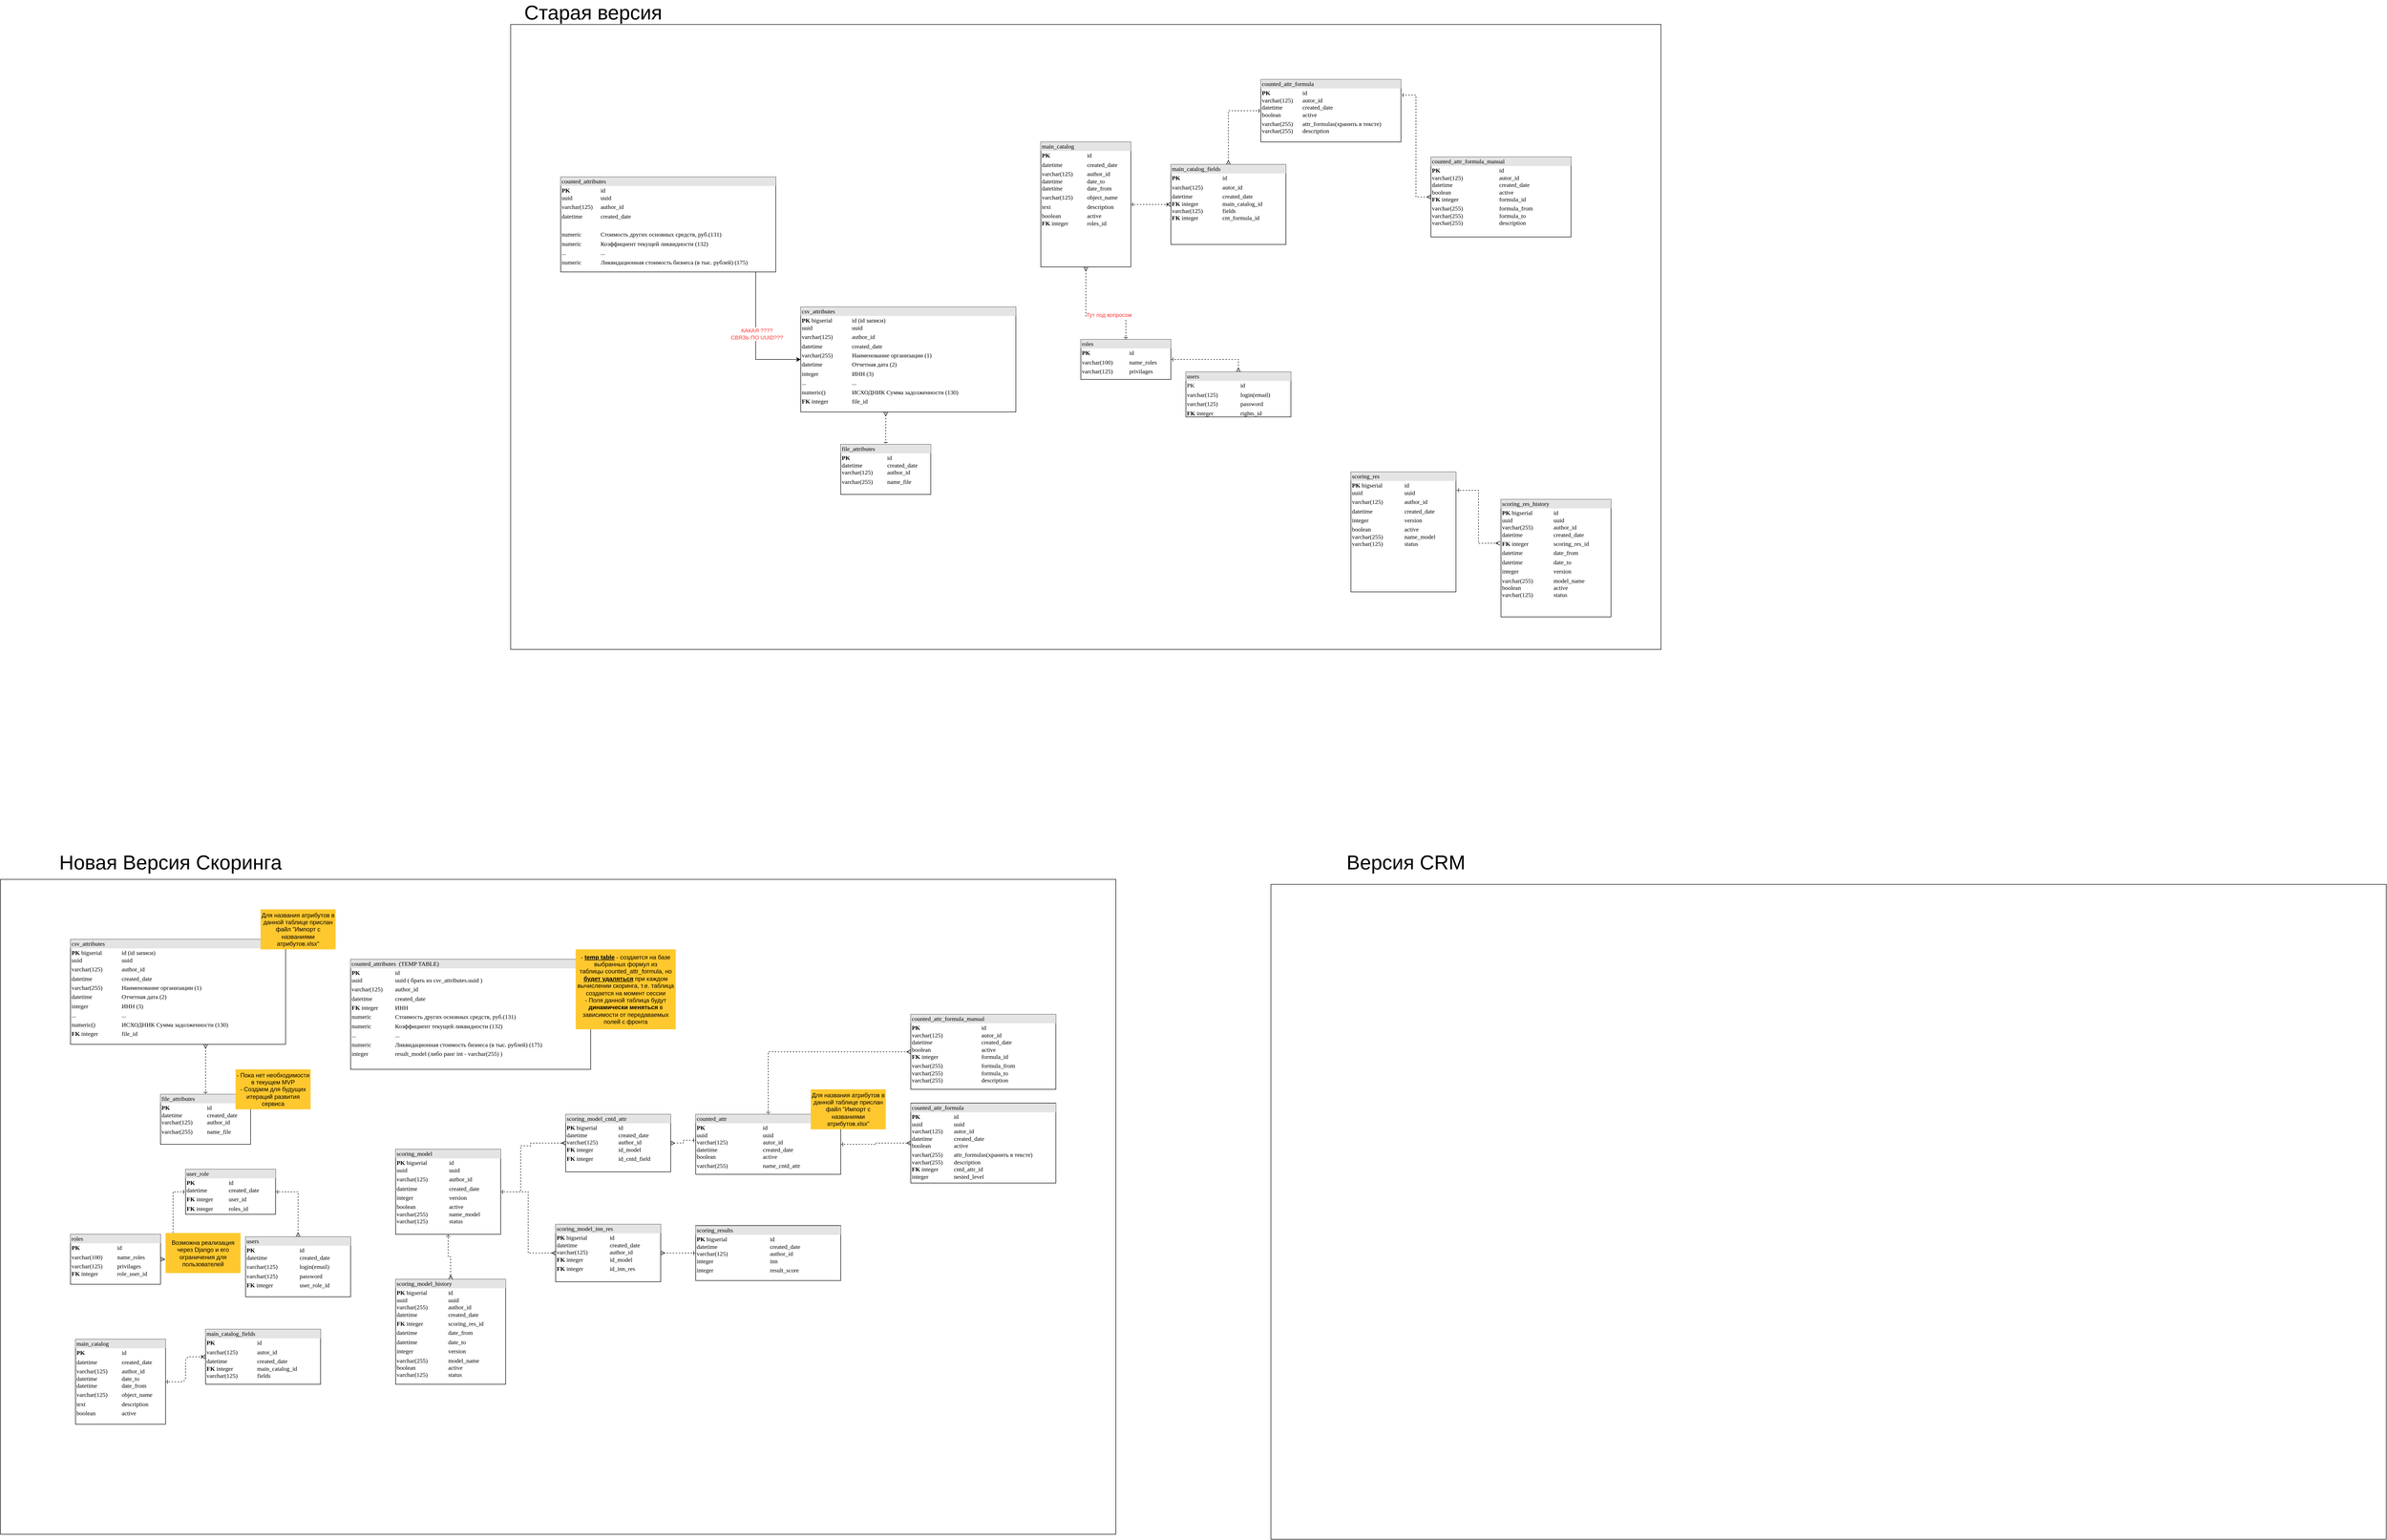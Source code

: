<mxfile version="21.7.5" type="device">
  <diagram name="Page-1" id="2ca16b54-16f6-2749-3443-fa8db7711227">
    <mxGraphModel dx="1919" dy="1283" grid="1" gridSize="10" guides="1" tooltips="1" connect="1" arrows="1" fold="1" page="1" pageScale="1" pageWidth="1100" pageHeight="850" background="none" math="0" shadow="0">
      <root>
        <mxCell id="0" />
        <mxCell id="1" parent="0" />
        <mxCell id="-vIIGHWTC6tkX-u3sToM-25" value="" style="rounded=0;whiteSpace=wrap;html=1;fillColor=none;" parent="1" vertex="1">
          <mxGeometry x="-10" y="-250" width="2300" height="1250" as="geometry" />
        </mxCell>
        <mxCell id="-vIIGHWTC6tkX-u3sToM-22" value="" style="rounded=0;whiteSpace=wrap;html=1;fillColor=none;" parent="1" vertex="1">
          <mxGeometry x="-1030" y="1460" width="2230" height="1310" as="geometry" />
        </mxCell>
        <mxCell id="2ed32ef02a7f4228-20" style="edgeStyle=orthogonalEdgeStyle;html=1;dashed=1;labelBackgroundColor=none;startArrow=ERone;endArrow=ERoneToMany;fontFamily=Verdana;fontSize=12;align=left;startFill=0;" parent="1" source="2ed32ef02a7f4228-2" target="2ed32ef02a7f4228-11" edge="1">
          <mxGeometry relative="1" as="geometry" />
        </mxCell>
        <mxCell id="ZLWsL5sGR49lSSAOwKUy-9" style="edgeStyle=orthogonalEdgeStyle;rounded=0;orthogonalLoop=1;jettySize=auto;html=1;entryX=0.5;entryY=0;entryDx=0;entryDy=0;startArrow=ERmany;startFill=0;endArrow=ERone;endFill=0;dashed=1;exitX=0.5;exitY=1;exitDx=0;exitDy=0;" parent="1" source="2ed32ef02a7f4228-2" target="2ed32ef02a7f4228-4" edge="1">
          <mxGeometry relative="1" as="geometry">
            <Array as="points">
              <mxPoint x="1140" y="335" />
              <mxPoint x="1220" y="335" />
            </Array>
          </mxGeometry>
        </mxCell>
        <mxCell id="-V3nQbq0R4X5hE5t_puW-1" value="&lt;font color=&quot;#ff3333&quot;&gt;Тут под вопросом&lt;/font&gt;" style="edgeLabel;html=1;align=center;verticalAlign=middle;resizable=0;points=[];" parent="ZLWsL5sGR49lSSAOwKUy-9" vertex="1" connectable="0">
          <mxGeometry x="0.292" y="4" relative="1" as="geometry">
            <mxPoint as="offset" />
          </mxGeometry>
        </mxCell>
        <mxCell id="2ed32ef02a7f4228-2" value="&lt;div style=&quot;box-sizing: border-box ; width: 100% ; background: #e4e4e4 ; padding: 2px&quot;&gt;main_catalog&lt;/div&gt;&lt;table style=&quot;width: 100% ; font-size: 1em&quot; cellpadding=&quot;2&quot; cellspacing=&quot;0&quot;&gt;&lt;tbody&gt;&lt;tr&gt;&lt;td&gt;&lt;b&gt;PK&lt;/b&gt;&lt;/td&gt;&lt;td&gt;id&lt;/td&gt;&lt;/tr&gt;&lt;tr&gt;&lt;td&gt;datetime&lt;/td&gt;&lt;td&gt;created_date&lt;/td&gt;&lt;/tr&gt;&lt;tr&gt;&lt;td&gt;varchar(125)&lt;br&gt;datetime&lt;br&gt;datetime&lt;br&gt;&lt;/td&gt;&lt;td&gt;author_id&lt;br&gt;date_to&lt;br&gt;date_from&lt;/td&gt;&lt;/tr&gt;&lt;tr&gt;&lt;td&gt;varchar(125)&lt;/td&gt;&lt;td&gt;object_name&lt;br&gt;&lt;/td&gt;&lt;/tr&gt;&lt;tr&gt;&lt;td&gt;text&lt;br&gt;&lt;/td&gt;&lt;td&gt;description&lt;br&gt;&lt;/td&gt;&lt;/tr&gt;&lt;tr&gt;&lt;td&gt;boolean&lt;br&gt;&lt;b&gt;FK &lt;/b&gt;integer&lt;/td&gt;&lt;td&gt;active&lt;br&gt;roles_id&lt;/td&gt;&lt;/tr&gt;&lt;/tbody&gt;&lt;/table&gt;" style="verticalAlign=top;align=left;overflow=fill;html=1;rounded=0;shadow=0;comic=0;labelBackgroundColor=none;strokeWidth=1;fontFamily=Verdana;fontSize=12" parent="1" vertex="1">
          <mxGeometry x="1050" y="-15" width="180" height="250" as="geometry" />
        </mxCell>
        <mxCell id="2ed32ef02a7f4228-4" value="&lt;div style=&quot;box-sizing: border-box ; width: 100% ; background: #e4e4e4 ; padding: 2px&quot;&gt;roles&lt;/div&gt;&lt;table style=&quot;width: 100% ; font-size: 1em&quot; cellpadding=&quot;2&quot; cellspacing=&quot;0&quot;&gt;&lt;tbody&gt;&lt;tr&gt;&lt;td&gt;&lt;b&gt;PK&lt;/b&gt;&lt;/td&gt;&lt;td&gt;id&lt;/td&gt;&lt;/tr&gt;&lt;tr&gt;&lt;td&gt;varchar(100)&lt;/td&gt;&lt;td&gt;name_roles&lt;/td&gt;&lt;/tr&gt;&lt;tr&gt;&lt;td&gt;varchar(125)&lt;/td&gt;&lt;td&gt;privilages&lt;/td&gt;&lt;/tr&gt;&lt;/tbody&gt;&lt;/table&gt;" style="verticalAlign=top;align=left;overflow=fill;html=1;rounded=0;shadow=0;comic=0;labelBackgroundColor=none;strokeWidth=1;fontFamily=Verdana;fontSize=12" parent="1" vertex="1">
          <mxGeometry x="1130" y="380" width="180" height="80" as="geometry" />
        </mxCell>
        <mxCell id="2ed32ef02a7f4228-6" value="&lt;div style=&quot;box-sizing: border-box ; width: 100% ; background: #e4e4e4 ; padding: 2px&quot;&gt;file_attributes&lt;/div&gt;&lt;table style=&quot;width: 100% ; font-size: 1em&quot; cellpadding=&quot;2&quot; cellspacing=&quot;0&quot;&gt;&lt;tbody&gt;&lt;tr&gt;&lt;td&gt;&lt;b&gt;PK&lt;/b&gt;&lt;br&gt;datetime&lt;br&gt;varchar(125)&lt;/td&gt;&lt;td&gt;id&lt;br&gt;created_date&lt;br&gt;author_id&lt;/td&gt;&lt;/tr&gt;&lt;tr&gt;&lt;td&gt;varchar(255)&lt;/td&gt;&lt;td&gt;name_file&lt;/td&gt;&lt;/tr&gt;&lt;/tbody&gt;&lt;/table&gt;" style="verticalAlign=top;align=left;overflow=fill;html=1;rounded=0;shadow=0;comic=0;labelBackgroundColor=none;strokeWidth=1;fontFamily=Verdana;fontSize=12" parent="1" vertex="1">
          <mxGeometry x="649.96" y="590" width="180" height="100" as="geometry" />
        </mxCell>
        <mxCell id="RMgzlyPhwtT7mE4O96EJ-3" style="edgeStyle=orthogonalEdgeStyle;rounded=0;orthogonalLoop=1;jettySize=auto;html=1;entryX=-0.009;entryY=0.373;entryDx=0;entryDy=0;entryPerimeter=0;endArrow=ERmany;endFill=0;startArrow=ERone;startFill=0;exitX=1.006;exitY=0.153;exitDx=0;exitDy=0;exitPerimeter=0;dashed=1;" parent="1" source="2ed32ef02a7f4228-7" target="2ed32ef02a7f4228-12" edge="1">
          <mxGeometry relative="1" as="geometry" />
        </mxCell>
        <mxCell id="2ed32ef02a7f4228-7" value="&lt;div style=&quot;box-sizing: border-box ; width: 100% ; background: #e4e4e4 ; padding: 2px&quot;&gt;scoring_res&lt;/div&gt;&lt;table style=&quot;width: 100% ; font-size: 1em&quot; cellpadding=&quot;2&quot; cellspacing=&quot;0&quot;&gt;&lt;tbody&gt;&lt;tr&gt;&lt;td&gt;&lt;b&gt;PK&lt;/b&gt; bigserial&lt;br&gt;uuid&lt;/td&gt;&lt;td&gt;id&lt;br&gt;uuid&lt;/td&gt;&lt;/tr&gt;&lt;tr&gt;&lt;td&gt;varchar(125)&lt;br&gt;&lt;/td&gt;&lt;td&gt;author_id&lt;br&gt;&lt;/td&gt;&lt;/tr&gt;&lt;tr&gt;&lt;td&gt;datetime&lt;/td&gt;&lt;td&gt;created_date&lt;/td&gt;&lt;/tr&gt;&lt;tr&gt;&lt;td&gt;integer&lt;/td&gt;&lt;td&gt;version&lt;br&gt;&lt;/td&gt;&lt;/tr&gt;&lt;tr&gt;&lt;td&gt;boolean&lt;br&gt;varchar(255)&lt;br&gt;varchar(125)&lt;/td&gt;&lt;td&gt;active&lt;br&gt;name_model&lt;br&gt;status&lt;/td&gt;&lt;/tr&gt;&lt;/tbody&gt;&lt;/table&gt;" style="verticalAlign=top;align=left;overflow=fill;html=1;rounded=0;shadow=0;comic=0;labelBackgroundColor=none;strokeWidth=1;fontFamily=Verdana;fontSize=12" parent="1" vertex="1">
          <mxGeometry x="1670" y="645" width="210" height="240" as="geometry" />
        </mxCell>
        <mxCell id="ZLWsL5sGR49lSSAOwKUy-6" style="edgeStyle=orthogonalEdgeStyle;rounded=0;orthogonalLoop=1;jettySize=auto;html=1;entryX=0.5;entryY=0;entryDx=0;entryDy=0;startArrow=ERmany;startFill=0;endArrow=ERone;endFill=0;dashed=1;" parent="1" source="2ed32ef02a7f4228-8" target="2ed32ef02a7f4228-6" edge="1">
          <mxGeometry relative="1" as="geometry">
            <Array as="points">
              <mxPoint x="740" y="565" />
              <mxPoint x="740" y="565" />
            </Array>
          </mxGeometry>
        </mxCell>
        <mxCell id="2ed32ef02a7f4228-8" value="&lt;div style=&quot;box-sizing: border-box ; width: 100% ; background: #e4e4e4 ; padding: 2px&quot;&gt;csv_attributes&lt;/div&gt;&lt;table style=&quot;width: 100% ; font-size: 1em&quot; cellpadding=&quot;2&quot; cellspacing=&quot;0&quot;&gt;&lt;tbody&gt;&lt;tr&gt;&lt;td&gt;&lt;b&gt;PK&lt;/b&gt; bigserial&lt;br&gt;uuid&lt;/td&gt;&lt;td&gt;id (id записи)&lt;br&gt;uuid&lt;/td&gt;&lt;/tr&gt;&lt;tr&gt;&lt;td&gt;varchar(125)&lt;/td&gt;&lt;td&gt;author_id&amp;nbsp;&lt;/td&gt;&lt;/tr&gt;&lt;tr&gt;&lt;td&gt;datetime&lt;/td&gt;&lt;td&gt;created_date&lt;/td&gt;&lt;/tr&gt;&lt;tr&gt;&lt;td&gt;varchar(255)&lt;/td&gt;&lt;td&gt;Наименование организации (1)&lt;br&gt;&lt;/td&gt;&lt;/tr&gt;&lt;tr&gt;&lt;td&gt;datetime&lt;/td&gt;&lt;td&gt;Отчетная дата (2)&lt;br&gt;&lt;/td&gt;&lt;/tr&gt;&lt;tr&gt;&lt;td&gt;integer&lt;br&gt;&lt;/td&gt;&lt;td&gt;ИНН (3)&lt;br&gt;&lt;/td&gt;&lt;/tr&gt;&lt;tr&gt;&lt;td&gt;...&lt;/td&gt;&lt;td&gt;...&lt;/td&gt;&lt;/tr&gt;&lt;tr&gt;&lt;td&gt;numeric()&lt;br&gt;&lt;/td&gt;&lt;td&gt;ИСХОДНИК Сумма задолженности (130)&lt;br&gt;&lt;/td&gt;&lt;/tr&gt;&lt;tr&gt;&lt;td&gt;&lt;b&gt;FK &lt;/b&gt;integer&lt;/td&gt;&lt;td&gt;file_id&lt;/td&gt;&lt;/tr&gt;&lt;/tbody&gt;&lt;/table&gt;" style="verticalAlign=top;align=left;overflow=fill;html=1;rounded=0;shadow=0;comic=0;labelBackgroundColor=none;strokeWidth=1;fontFamily=Verdana;fontSize=12" parent="1" vertex="1">
          <mxGeometry x="570" y="315" width="430.04" height="210" as="geometry" />
        </mxCell>
        <mxCell id="2ed32ef02a7f4228-9" value="&lt;div style=&quot;box-sizing:border-box;width:100%;background:#e4e4e4;padding:2px;&quot;&gt;counted_attr_formula&lt;/div&gt;&lt;table style=&quot;width:100%;font-size:1em;&quot; cellpadding=&quot;2&quot; cellspacing=&quot;0&quot;&gt;&lt;tbody&gt;&lt;tr&gt;&lt;td&gt;&lt;b&gt;PK&lt;/b&gt;&lt;br&gt;varchar(125)&lt;br&gt;datetime&lt;br&gt;boolean&lt;/td&gt;&lt;td&gt;id&lt;br&gt;autor_id&lt;br&gt;created_date&lt;br&gt;active&lt;/td&gt;&lt;/tr&gt;&lt;tr&gt;&lt;td&gt;varchar(255)&lt;br&gt;varchar(255)&lt;/td&gt;&lt;td&gt;attr_formulas(хранить в тексте)&lt;br&gt;description&lt;/td&gt;&lt;/tr&gt;&lt;/tbody&gt;&lt;/table&gt;" style="verticalAlign=top;align=left;overflow=fill;html=1;rounded=0;shadow=0;comic=0;labelBackgroundColor=none;strokeWidth=1;fontFamily=Verdana;fontSize=12" parent="1" vertex="1">
          <mxGeometry x="1490" y="-140" width="280" height="125" as="geometry" />
        </mxCell>
        <mxCell id="ZLWsL5sGR49lSSAOwKUy-10" style="edgeStyle=orthogonalEdgeStyle;rounded=0;orthogonalLoop=1;jettySize=auto;html=1;entryX=0;entryY=0.5;entryDx=0;entryDy=0;" parent="1" source="2ed32ef02a7f4228-10" target="2ed32ef02a7f4228-8" edge="1">
          <mxGeometry relative="1" as="geometry">
            <Array as="points">
              <mxPoint x="480" y="420" />
            </Array>
          </mxGeometry>
        </mxCell>
        <mxCell id="ZLWsL5sGR49lSSAOwKUy-11" value="&lt;font color=&quot;#ff3333&quot;&gt;КАКАЯ ????&lt;br&gt;СВЯЗЬ ПО UUID???&lt;/font&gt;" style="edgeLabel;html=1;align=center;verticalAlign=middle;resizable=0;points=[];" parent="ZLWsL5sGR49lSSAOwKUy-10" vertex="1" connectable="0">
          <mxGeometry x="-0.067" y="2" relative="1" as="geometry">
            <mxPoint as="offset" />
          </mxGeometry>
        </mxCell>
        <mxCell id="2ed32ef02a7f4228-10" value="&lt;div style=&quot;box-sizing: border-box ; width: 100% ; background: #e4e4e4 ; padding: 2px&quot;&gt;counted_attributes&lt;/div&gt;&lt;table style=&quot;width: 100% ; font-size: 1em&quot; cellpadding=&quot;2&quot; cellspacing=&quot;0&quot;&gt;&lt;tbody&gt;&lt;tr&gt;&lt;td&gt;&lt;b&gt;PK&lt;/b&gt;&lt;br&gt;uuid&lt;/td&gt;&lt;td&gt;id&lt;br&gt;uuid&lt;/td&gt;&lt;/tr&gt;&lt;tr&gt;&lt;td&gt;varchar(125)&lt;/td&gt;&lt;td&gt;author_id&lt;/td&gt;&lt;/tr&gt;&lt;tr&gt;&lt;td&gt;datetime&lt;/td&gt;&lt;td&gt;created_date&lt;/td&gt;&lt;/tr&gt;&lt;tr&gt;&lt;td&gt;&lt;br&gt;&lt;/td&gt;&lt;td&gt;&lt;/td&gt;&lt;/tr&gt;&lt;tr&gt;&lt;td&gt;numeric&lt;br&gt;&lt;/td&gt;&lt;td&gt;Стоимость других основных средств, руб.(131)&lt;br&gt;&lt;/td&gt;&lt;/tr&gt;&lt;tr&gt;&lt;td&gt;numeric&lt;br&gt;&lt;/td&gt;&lt;td&gt;Коэффициент текущей ликвидности (132)&lt;br&gt;&lt;/td&gt;&lt;/tr&gt;&lt;tr&gt;&lt;td&gt;...&lt;br&gt;&lt;/td&gt;&lt;td&gt;...&lt;/td&gt;&lt;/tr&gt;&lt;tr&gt;&lt;td&gt;numeric&lt;/td&gt;&lt;td&gt;Ликвидационная стоимость бизнеса (в тыс. рублей) (175)&lt;br&gt;&lt;/td&gt;&lt;/tr&gt;&lt;tr&gt;&lt;td&gt;&lt;br&gt;&lt;/td&gt;&lt;td&gt;&lt;br&gt;&lt;/td&gt;&lt;/tr&gt;&lt;tr&gt;&lt;td&gt;&lt;br&gt;&lt;/td&gt;&lt;td&gt;&lt;br&gt;&lt;/td&gt;&lt;/tr&gt;&lt;tr&gt;&lt;td&gt;&lt;br&gt;&lt;/td&gt;&lt;td&gt;&lt;br&gt;&lt;/td&gt;&lt;/tr&gt;&lt;tr&gt;&lt;td&gt;&lt;br&gt;&lt;/td&gt;&lt;td&gt;&lt;br&gt;&lt;/td&gt;&lt;/tr&gt;&lt;/tbody&gt;&lt;/table&gt;" style="verticalAlign=top;align=left;overflow=fill;html=1;rounded=0;shadow=0;comic=0;labelBackgroundColor=none;strokeWidth=1;fontFamily=Verdana;fontSize=12" parent="1" vertex="1">
          <mxGeometry x="90" y="55" width="430.04" height="190" as="geometry" />
        </mxCell>
        <mxCell id="ZLWsL5sGR49lSSAOwKUy-8" style="edgeStyle=orthogonalEdgeStyle;rounded=0;orthogonalLoop=1;jettySize=auto;html=1;entryX=0;entryY=0.5;entryDx=0;entryDy=0;startArrow=ERmany;startFill=0;endArrow=ERone;endFill=0;dashed=1;" parent="1" source="2ed32ef02a7f4228-11" target="2ed32ef02a7f4228-9" edge="1">
          <mxGeometry relative="1" as="geometry" />
        </mxCell>
        <mxCell id="2ed32ef02a7f4228-11" value="&lt;div style=&quot;box-sizing:border-box;width:100%;background:#e4e4e4;padding:2px;&quot;&gt;main_catalog_fields&lt;br&gt;&lt;/div&gt;&lt;table style=&quot;width:100%;font-size:1em;&quot; cellpadding=&quot;2&quot; cellspacing=&quot;0&quot;&gt;&lt;tbody&gt;&lt;tr&gt;&lt;td&gt;&lt;b&gt;PK&lt;/b&gt;&lt;/td&gt;&lt;td&gt;id&lt;/td&gt;&lt;/tr&gt;&lt;tr&gt;&lt;td&gt;varchar(125)&lt;/td&gt;&lt;td&gt;autor_id&lt;/td&gt;&lt;/tr&gt;&lt;tr&gt;&lt;td&gt;datetime&lt;br&gt;&lt;b&gt;FK&lt;/b&gt; integer&lt;br&gt;varchar(125)&lt;br&gt;&lt;b&gt;FK &lt;/b&gt;integer&lt;/td&gt;&lt;td&gt;created_date&lt;br&gt;main_catalog_id&lt;br&gt;fields&lt;br&gt;cnt_formula_id&lt;/td&gt;&lt;/tr&gt;&lt;/tbody&gt;&lt;/table&gt;" style="verticalAlign=top;align=left;overflow=fill;html=1;rounded=0;shadow=0;comic=0;labelBackgroundColor=none;strokeWidth=1;fontFamily=Verdana;fontSize=12" parent="1" vertex="1">
          <mxGeometry x="1310" y="30" width="230" height="160" as="geometry" />
        </mxCell>
        <mxCell id="2ed32ef02a7f4228-12" value="&lt;div style=&quot;box-sizing: border-box ; width: 100% ; background: #e4e4e4 ; padding: 2px&quot;&gt;scoring_res_history&lt;/div&gt;&lt;table style=&quot;width: 100% ; font-size: 1em&quot; cellpadding=&quot;2&quot; cellspacing=&quot;0&quot;&gt;&lt;tbody&gt;&lt;tr&gt;&lt;td&gt;&lt;b&gt;PK&lt;/b&gt; bigserial&lt;br&gt;uuid&lt;br&gt;varchar(255)&lt;br&gt;datetime&lt;/td&gt;&lt;td&gt;id&lt;br&gt;uuid&lt;br&gt;author_id&lt;br&gt;created_date&lt;br&gt;&lt;/td&gt;&lt;/tr&gt;&lt;tr&gt;&lt;td&gt;&lt;b&gt;FK&lt;/b&gt;&amp;nbsp;integer&lt;/td&gt;&lt;td&gt;scoring_res_id&lt;/td&gt;&lt;/tr&gt;&lt;tr&gt;&lt;td&gt;datetime&lt;/td&gt;&lt;td&gt;date_from&amp;nbsp;&lt;/td&gt;&lt;/tr&gt;&lt;tr&gt;&lt;td&gt;datetime&lt;br&gt;&lt;/td&gt;&lt;td&gt;date_to&lt;br&gt;&lt;/td&gt;&lt;/tr&gt;&lt;tr&gt;&lt;td&gt;integer&lt;/td&gt;&lt;td&gt;version&lt;br&gt;&lt;/td&gt;&lt;/tr&gt;&lt;tr&gt;&lt;td&gt;varchar(255)&lt;br&gt;boolean&lt;br&gt;varchar(125)&lt;/td&gt;&lt;td&gt;model_name&lt;br&gt;active&lt;br&gt;status&lt;br&gt;&lt;/td&gt;&lt;/tr&gt;&lt;/tbody&gt;&lt;/table&gt;" style="verticalAlign=top;align=left;overflow=fill;html=1;rounded=0;shadow=0;comic=0;labelBackgroundColor=none;strokeWidth=1;fontFamily=Verdana;fontSize=12" parent="1" vertex="1">
          <mxGeometry x="1970" y="700" width="220" height="235" as="geometry" />
        </mxCell>
        <mxCell id="RMgzlyPhwtT7mE4O96EJ-2" style="edgeStyle=orthogonalEdgeStyle;rounded=0;orthogonalLoop=1;jettySize=auto;html=1;entryX=1;entryY=0.5;entryDx=0;entryDy=0;exitX=0.5;exitY=0;exitDx=0;exitDy=0;startArrow=ERmany;startFill=0;endArrow=ERone;endFill=0;dashed=1;" parent="1" source="RMgzlyPhwtT7mE4O96EJ-1" target="2ed32ef02a7f4228-4" edge="1">
          <mxGeometry relative="1" as="geometry" />
        </mxCell>
        <mxCell id="RMgzlyPhwtT7mE4O96EJ-1" value="&lt;div style=&quot;box-sizing: border-box ; width: 100% ; background: #e4e4e4 ; padding: 2px&quot;&gt;users&lt;/div&gt;&lt;table style=&quot;width: 100% ; font-size: 1em&quot; cellpadding=&quot;2&quot; cellspacing=&quot;0&quot;&gt;&lt;tbody&gt;&lt;tr&gt;&lt;td&gt;PK&lt;/td&gt;&lt;td&gt;id&lt;/td&gt;&lt;/tr&gt;&lt;tr&gt;&lt;td&gt;varchar(125)&lt;/td&gt;&lt;td&gt;login(email)&lt;/td&gt;&lt;/tr&gt;&lt;tr&gt;&lt;td&gt;varchar(125)&lt;/td&gt;&lt;td&gt;password&lt;/td&gt;&lt;/tr&gt;&lt;tr&gt;&lt;td&gt;&lt;b&gt;FK &lt;/b&gt;integer&lt;/td&gt;&lt;td&gt;rights_id&lt;br&gt;&lt;/td&gt;&lt;/tr&gt;&lt;/tbody&gt;&lt;/table&gt;" style="verticalAlign=top;align=left;overflow=fill;html=1;rounded=0;shadow=0;comic=0;labelBackgroundColor=none;strokeWidth=1;fontFamily=Verdana;fontSize=12" parent="1" vertex="1">
          <mxGeometry x="1340" y="445" width="210" height="90" as="geometry" />
        </mxCell>
        <mxCell id="-V3nQbq0R4X5hE5t_puW-2" style="edgeStyle=orthogonalEdgeStyle;rounded=0;orthogonalLoop=1;jettySize=auto;html=1;entryX=1;entryY=0.25;entryDx=0;entryDy=0;startArrow=ERmany;startFill=0;endArrow=ERone;endFill=0;dashed=1;" parent="1" source="ZLWsL5sGR49lSSAOwKUy-12" target="2ed32ef02a7f4228-9" edge="1">
          <mxGeometry relative="1" as="geometry" />
        </mxCell>
        <mxCell id="ZLWsL5sGR49lSSAOwKUy-12" value="&lt;div style=&quot;box-sizing:border-box;width:100%;background:#e4e4e4;padding:2px;&quot;&gt;counted_attr_formula_manual&lt;/div&gt;&lt;table style=&quot;width:100%;font-size:1em;&quot; cellpadding=&quot;2&quot; cellspacing=&quot;0&quot;&gt;&lt;tbody&gt;&lt;tr&gt;&lt;td&gt;&lt;b&gt;PK&lt;/b&gt;&lt;br&gt;varchar(125)&lt;br&gt;datetime&lt;br&gt;boolean&lt;br&gt;&lt;b&gt;FK&lt;/b&gt; integer&lt;/td&gt;&lt;td&gt;id&lt;br&gt;autor_id&lt;br&gt;created_date&lt;br&gt;active&lt;br&gt;formula_id&lt;/td&gt;&lt;/tr&gt;&lt;tr&gt;&lt;td&gt;varchar(255)&lt;br&gt;varchar(255)&lt;br&gt;varchar(255)&lt;br&gt;&lt;/td&gt;&lt;td&gt;formula_from&lt;br&gt;formula_to&lt;br&gt;description&lt;/td&gt;&lt;/tr&gt;&lt;/tbody&gt;&lt;/table&gt;" style="verticalAlign=top;align=left;overflow=fill;html=1;rounded=0;shadow=0;comic=0;labelBackgroundColor=none;strokeWidth=1;fontFamily=Verdana;fontSize=12" parent="1" vertex="1">
          <mxGeometry x="1830" y="15" width="280" height="160" as="geometry" />
        </mxCell>
        <mxCell id="-vIIGHWTC6tkX-u3sToM-1" value="&lt;div style=&quot;box-sizing: border-box ; width: 100% ; background: #e4e4e4 ; padding: 2px&quot;&gt;file_attributes&lt;/div&gt;&lt;table style=&quot;width: 100% ; font-size: 1em&quot; cellpadding=&quot;2&quot; cellspacing=&quot;0&quot;&gt;&lt;tbody&gt;&lt;tr&gt;&lt;td&gt;&lt;b&gt;PK&lt;/b&gt;&lt;br&gt;datetime&lt;br&gt;varchar(125)&lt;/td&gt;&lt;td&gt;id&lt;br&gt;created_date&lt;br&gt;author_id&lt;/td&gt;&lt;/tr&gt;&lt;tr&gt;&lt;td&gt;varchar(255)&lt;/td&gt;&lt;td&gt;name_file&lt;/td&gt;&lt;/tr&gt;&lt;/tbody&gt;&lt;/table&gt;" style="verticalAlign=top;align=left;overflow=fill;html=1;rounded=0;shadow=0;comic=0;labelBackgroundColor=none;strokeWidth=1;fontFamily=Verdana;fontSize=12" parent="1" vertex="1">
          <mxGeometry x="-710" y="1890" width="180" height="100" as="geometry" />
        </mxCell>
        <mxCell id="-vIIGHWTC6tkX-u3sToM-2" style="edgeStyle=orthogonalEdgeStyle;rounded=0;orthogonalLoop=1;jettySize=auto;html=1;entryX=0.5;entryY=0;entryDx=0;entryDy=0;startArrow=ERmany;startFill=0;endArrow=ERone;endFill=0;dashed=1;" parent="1" source="-vIIGHWTC6tkX-u3sToM-3" target="-vIIGHWTC6tkX-u3sToM-1" edge="1">
          <mxGeometry relative="1" as="geometry">
            <Array as="points">
              <mxPoint x="-620" y="1830" />
              <mxPoint x="-620" y="1830" />
            </Array>
          </mxGeometry>
        </mxCell>
        <mxCell id="-vIIGHWTC6tkX-u3sToM-3" value="&lt;div style=&quot;box-sizing: border-box ; width: 100% ; background: #e4e4e4 ; padding: 2px&quot;&gt;csv_attributes&lt;/div&gt;&lt;table style=&quot;width: 100% ; font-size: 1em&quot; cellpadding=&quot;2&quot; cellspacing=&quot;0&quot;&gt;&lt;tbody&gt;&lt;tr&gt;&lt;td&gt;&lt;b&gt;PK&lt;/b&gt; bigserial&lt;br&gt;uuid&lt;/td&gt;&lt;td&gt;id (id записи)&lt;br&gt;uuid&lt;/td&gt;&lt;/tr&gt;&lt;tr&gt;&lt;td&gt;varchar(125)&lt;/td&gt;&lt;td&gt;author_id&amp;nbsp;&lt;/td&gt;&lt;/tr&gt;&lt;tr&gt;&lt;td&gt;datetime&lt;/td&gt;&lt;td&gt;created_date&lt;/td&gt;&lt;/tr&gt;&lt;tr&gt;&lt;td&gt;varchar(255)&lt;/td&gt;&lt;td&gt;Наименование организации (1)&lt;br&gt;&lt;/td&gt;&lt;/tr&gt;&lt;tr&gt;&lt;td&gt;datetime&lt;/td&gt;&lt;td&gt;Отчетная дата (2)&lt;br&gt;&lt;/td&gt;&lt;/tr&gt;&lt;tr&gt;&lt;td&gt;integer&lt;br&gt;&lt;/td&gt;&lt;td&gt;ИНН (3)&lt;br&gt;&lt;/td&gt;&lt;/tr&gt;&lt;tr&gt;&lt;td&gt;...&lt;/td&gt;&lt;td&gt;...&lt;/td&gt;&lt;/tr&gt;&lt;tr&gt;&lt;td&gt;numeric()&lt;br&gt;&lt;/td&gt;&lt;td&gt;ИСХОДНИК Сумма задолженности (130)&lt;br&gt;&lt;/td&gt;&lt;/tr&gt;&lt;tr&gt;&lt;td&gt;&lt;b&gt;FK &lt;/b&gt;integer&lt;/td&gt;&lt;td&gt;file_id&lt;/td&gt;&lt;/tr&gt;&lt;/tbody&gt;&lt;/table&gt;" style="verticalAlign=top;align=left;overflow=fill;html=1;rounded=0;shadow=0;comic=0;labelBackgroundColor=none;strokeWidth=1;fontFamily=Verdana;fontSize=12" parent="1" vertex="1">
          <mxGeometry x="-890" y="1580" width="430.04" height="210" as="geometry" />
        </mxCell>
        <mxCell id="-vIIGHWTC6tkX-u3sToM-4" style="edgeStyle=orthogonalEdgeStyle;html=1;dashed=1;labelBackgroundColor=none;startArrow=ERone;endArrow=ERoneToMany;fontFamily=Verdana;fontSize=12;align=left;startFill=0;" parent="1" source="-vIIGHWTC6tkX-u3sToM-5" target="-vIIGHWTC6tkX-u3sToM-6" edge="1">
          <mxGeometry relative="1" as="geometry" />
        </mxCell>
        <mxCell id="-vIIGHWTC6tkX-u3sToM-5" value="&lt;div style=&quot;box-sizing: border-box ; width: 100% ; background: #e4e4e4 ; padding: 2px&quot;&gt;main_catalog&lt;/div&gt;&lt;table style=&quot;width: 100% ; font-size: 1em&quot; cellpadding=&quot;2&quot; cellspacing=&quot;0&quot;&gt;&lt;tbody&gt;&lt;tr&gt;&lt;td&gt;&lt;b&gt;PK&lt;/b&gt;&lt;/td&gt;&lt;td&gt;id&lt;/td&gt;&lt;/tr&gt;&lt;tr&gt;&lt;td&gt;datetime&lt;/td&gt;&lt;td&gt;created_date&lt;/td&gt;&lt;/tr&gt;&lt;tr&gt;&lt;td&gt;varchar(125)&lt;br&gt;datetime&lt;br&gt;datetime&lt;br&gt;&lt;/td&gt;&lt;td&gt;author_id&lt;br&gt;date_to&lt;br&gt;date_from&lt;/td&gt;&lt;/tr&gt;&lt;tr&gt;&lt;td&gt;varchar(125)&lt;/td&gt;&lt;td&gt;object_name&lt;br&gt;&lt;/td&gt;&lt;/tr&gt;&lt;tr&gt;&lt;td&gt;text&lt;br&gt;&lt;/td&gt;&lt;td&gt;description&lt;br&gt;&lt;/td&gt;&lt;/tr&gt;&lt;tr&gt;&lt;td&gt;boolean&lt;br&gt;&lt;/td&gt;&lt;td&gt;active&lt;br&gt;&lt;/td&gt;&lt;/tr&gt;&lt;/tbody&gt;&lt;/table&gt;" style="verticalAlign=top;align=left;overflow=fill;html=1;rounded=0;shadow=0;comic=0;labelBackgroundColor=none;strokeWidth=1;fontFamily=Verdana;fontSize=12" parent="1" vertex="1">
          <mxGeometry x="-880" y="2380" width="180" height="170" as="geometry" />
        </mxCell>
        <mxCell id="-vIIGHWTC6tkX-u3sToM-6" value="&lt;div style=&quot;box-sizing:border-box;width:100%;background:#e4e4e4;padding:2px;&quot;&gt;main_catalog_fields&lt;br&gt;&lt;/div&gt;&lt;table style=&quot;width:100%;font-size:1em;&quot; cellpadding=&quot;2&quot; cellspacing=&quot;0&quot;&gt;&lt;tbody&gt;&lt;tr&gt;&lt;td&gt;&lt;b&gt;PK&lt;/b&gt;&lt;/td&gt;&lt;td&gt;id&lt;/td&gt;&lt;/tr&gt;&lt;tr&gt;&lt;td&gt;varchar(125)&lt;/td&gt;&lt;td&gt;autor_id&lt;/td&gt;&lt;/tr&gt;&lt;tr&gt;&lt;td&gt;datetime&lt;br&gt;&lt;b&gt;FK&lt;/b&gt; integer&lt;br&gt;varchar(125)&lt;br&gt;&lt;/td&gt;&lt;td&gt;created_date&lt;br&gt;main_catalog_id&lt;br&gt;fields&lt;br&gt;&lt;/td&gt;&lt;/tr&gt;&lt;/tbody&gt;&lt;/table&gt;" style="verticalAlign=top;align=left;overflow=fill;html=1;rounded=0;shadow=0;comic=0;labelBackgroundColor=none;strokeWidth=1;fontFamily=Verdana;fontSize=12" parent="1" vertex="1">
          <mxGeometry x="-620" y="2360" width="230" height="110" as="geometry" />
        </mxCell>
        <mxCell id="2VDkxxeXL2ezd0XBWRj1-18" style="edgeStyle=orthogonalEdgeStyle;rounded=0;orthogonalLoop=1;jettySize=auto;html=1;entryX=0;entryY=0.5;entryDx=0;entryDy=0;exitX=0.5;exitY=0;exitDx=0;exitDy=0;startArrow=ERone;startFill=0;endArrow=ERmany;endFill=0;dashed=1;" edge="1" parent="1" source="-vIIGHWTC6tkX-u3sToM-7" target="-vIIGHWTC6tkX-u3sToM-9">
          <mxGeometry relative="1" as="geometry" />
        </mxCell>
        <mxCell id="-vIIGHWTC6tkX-u3sToM-7" value="&lt;div style=&quot;box-sizing:border-box;width:100%;background:#e4e4e4;padding:2px;&quot;&gt;counted_attr&lt;/div&gt;&lt;table style=&quot;width:100%;font-size:1em;&quot; cellpadding=&quot;2&quot; cellspacing=&quot;0&quot;&gt;&lt;tbody&gt;&lt;tr&gt;&lt;td&gt;&lt;b&gt;PK&lt;br&gt;&lt;/b&gt;uuid&lt;br&gt;varchar(125)&lt;br&gt;datetime&lt;br&gt;boolean&lt;/td&gt;&lt;td&gt;id&lt;br&gt;uuid&lt;br&gt;autor_id&lt;br&gt;created_date&lt;br&gt;active&lt;/td&gt;&lt;/tr&gt;&lt;tr&gt;&lt;td&gt;varchar(255)&lt;br&gt;&lt;/td&gt;&lt;td&gt;name_cntd_attr&lt;br&gt;&lt;/td&gt;&lt;/tr&gt;&lt;/tbody&gt;&lt;/table&gt;" style="verticalAlign=top;align=left;overflow=fill;html=1;rounded=0;shadow=0;comic=0;labelBackgroundColor=none;strokeWidth=1;fontFamily=Verdana;fontSize=12" parent="1" vertex="1">
          <mxGeometry x="360" y="1930" width="290" height="120" as="geometry" />
        </mxCell>
        <mxCell id="-vIIGHWTC6tkX-u3sToM-9" value="&lt;div style=&quot;box-sizing:border-box;width:100%;background:#e4e4e4;padding:2px;&quot;&gt;counted_attr_formula_manual&lt;/div&gt;&lt;table style=&quot;width:100%;font-size:1em;&quot; cellpadding=&quot;2&quot; cellspacing=&quot;0&quot;&gt;&lt;tbody&gt;&lt;tr&gt;&lt;td&gt;&lt;b&gt;PK&lt;/b&gt;&lt;br&gt;varchar(125)&lt;br&gt;datetime&lt;br&gt;boolean&lt;br&gt;&lt;b&gt;FK&lt;/b&gt; integer&lt;/td&gt;&lt;td&gt;id&lt;br&gt;autor_id&lt;br&gt;created_date&lt;br&gt;active&lt;br&gt;formula_id&lt;/td&gt;&lt;/tr&gt;&lt;tr&gt;&lt;td&gt;varchar(255)&lt;br&gt;varchar(255)&lt;br&gt;varchar(255)&lt;br&gt;&lt;/td&gt;&lt;td&gt;formula_from&lt;br&gt;formula_to&lt;br&gt;description&lt;/td&gt;&lt;/tr&gt;&lt;/tbody&gt;&lt;/table&gt;" style="verticalAlign=top;align=left;overflow=fill;html=1;rounded=0;shadow=0;comic=0;labelBackgroundColor=none;strokeWidth=1;fontFamily=Verdana;fontSize=12" parent="1" vertex="1">
          <mxGeometry x="790" y="1730" width="290" height="150" as="geometry" />
        </mxCell>
        <mxCell id="2VDkxxeXL2ezd0XBWRj1-2" style="edgeStyle=orthogonalEdgeStyle;rounded=0;orthogonalLoop=1;jettySize=auto;html=1;entryX=0;entryY=0.5;entryDx=0;entryDy=0;dashed=1;startArrow=ERmany;startFill=0;endArrow=ERone;endFill=0;" edge="1" parent="1" source="-vIIGHWTC6tkX-u3sToM-10" target="2VDkxxeXL2ezd0XBWRj1-1">
          <mxGeometry relative="1" as="geometry" />
        </mxCell>
        <mxCell id="-vIIGHWTC6tkX-u3sToM-10" value="&lt;div style=&quot;box-sizing: border-box ; width: 100% ; background: #e4e4e4 ; padding: 2px&quot;&gt;roles&lt;/div&gt;&lt;table style=&quot;width: 100% ; font-size: 1em&quot; cellpadding=&quot;2&quot; cellspacing=&quot;0&quot;&gt;&lt;tbody&gt;&lt;tr&gt;&lt;td&gt;&lt;b&gt;PK&lt;/b&gt;&lt;/td&gt;&lt;td&gt;id&lt;/td&gt;&lt;/tr&gt;&lt;tr&gt;&lt;td&gt;varchar(100)&lt;/td&gt;&lt;td&gt;name_roles&lt;/td&gt;&lt;/tr&gt;&lt;tr&gt;&lt;td&gt;varchar(125)&lt;br&gt;&lt;b&gt;FK &lt;/b&gt;integer&lt;/td&gt;&lt;td&gt;privilages&lt;br&gt;role_user_id&lt;/td&gt;&lt;/tr&gt;&lt;/tbody&gt;&lt;/table&gt;" style="verticalAlign=top;align=left;overflow=fill;html=1;rounded=0;shadow=0;comic=0;labelBackgroundColor=none;strokeWidth=1;fontFamily=Verdana;fontSize=12" parent="1" vertex="1">
          <mxGeometry x="-890" y="2170" width="180" height="100" as="geometry" />
        </mxCell>
        <mxCell id="-vIIGHWTC6tkX-u3sToM-11" style="edgeStyle=orthogonalEdgeStyle;rounded=0;orthogonalLoop=1;jettySize=auto;html=1;entryX=1;entryY=0.5;entryDx=0;entryDy=0;exitX=0.5;exitY=0;exitDx=0;exitDy=0;startArrow=ERmany;startFill=0;endArrow=ERone;endFill=0;dashed=1;" parent="1" source="-vIIGHWTC6tkX-u3sToM-12" target="2VDkxxeXL2ezd0XBWRj1-1" edge="1">
          <mxGeometry relative="1" as="geometry" />
        </mxCell>
        <mxCell id="-vIIGHWTC6tkX-u3sToM-12" value="&lt;div style=&quot;box-sizing: border-box ; width: 100% ; background: #e4e4e4 ; padding: 2px&quot;&gt;users&lt;/div&gt;&lt;table style=&quot;width: 100% ; font-size: 1em&quot; cellpadding=&quot;2&quot; cellspacing=&quot;0&quot;&gt;&lt;tbody&gt;&lt;tr&gt;&lt;td&gt;&lt;b&gt;PK&lt;/b&gt;&lt;br&gt;datetime&lt;/td&gt;&lt;td&gt;id&lt;br&gt;created_date&lt;/td&gt;&lt;/tr&gt;&lt;tr&gt;&lt;td&gt;varchar(125)&lt;/td&gt;&lt;td&gt;login(email)&lt;/td&gt;&lt;/tr&gt;&lt;tr&gt;&lt;td&gt;varchar(125)&lt;/td&gt;&lt;td&gt;password&lt;/td&gt;&lt;/tr&gt;&lt;tr&gt;&lt;td&gt;&lt;b&gt;FK &lt;/b&gt;integer&lt;/td&gt;&lt;td&gt;user_role_id&lt;br&gt;&lt;/td&gt;&lt;/tr&gt;&lt;/tbody&gt;&lt;/table&gt;" style="verticalAlign=top;align=left;overflow=fill;html=1;rounded=0;shadow=0;comic=0;labelBackgroundColor=none;strokeWidth=1;fontFamily=Verdana;fontSize=12" parent="1" vertex="1">
          <mxGeometry x="-540" y="2175" width="210" height="120" as="geometry" />
        </mxCell>
        <mxCell id="-vIIGHWTC6tkX-u3sToM-16" style="edgeStyle=orthogonalEdgeStyle;rounded=0;orthogonalLoop=1;jettySize=auto;html=1;entryX=0.5;entryY=0;entryDx=0;entryDy=0;endArrow=ERmany;endFill=0;startArrow=ERone;startFill=0;exitX=0.5;exitY=1;exitDx=0;exitDy=0;dashed=1;" parent="1" source="-vIIGHWTC6tkX-u3sToM-17" target="-vIIGHWTC6tkX-u3sToM-18" edge="1">
          <mxGeometry relative="1" as="geometry" />
        </mxCell>
        <mxCell id="2VDkxxeXL2ezd0XBWRj1-8" style="edgeStyle=orthogonalEdgeStyle;rounded=0;orthogonalLoop=1;jettySize=auto;html=1;entryX=0;entryY=0.5;entryDx=0;entryDy=0;dashed=1;startArrow=ERone;startFill=0;endArrow=ERmany;endFill=0;" edge="1" parent="1" source="-vIIGHWTC6tkX-u3sToM-17" target="2VDkxxeXL2ezd0XBWRj1-6">
          <mxGeometry relative="1" as="geometry">
            <Array as="points">
              <mxPoint x="10" y="2085" />
              <mxPoint x="10" y="1993" />
              <mxPoint x="30" y="1993" />
              <mxPoint x="30" y="1988" />
            </Array>
          </mxGeometry>
        </mxCell>
        <mxCell id="-vIIGHWTC6tkX-u3sToM-17" value="&lt;div style=&quot;box-sizing: border-box ; width: 100% ; background: #e4e4e4 ; padding: 2px&quot;&gt;scoring_model&lt;/div&gt;&lt;table style=&quot;width: 100% ; font-size: 1em&quot; cellpadding=&quot;2&quot; cellspacing=&quot;0&quot;&gt;&lt;tbody&gt;&lt;tr&gt;&lt;td&gt;&lt;b&gt;PK&lt;/b&gt; bigserial&lt;br&gt;uuid&lt;/td&gt;&lt;td&gt;id&lt;br&gt;uuid&lt;/td&gt;&lt;/tr&gt;&lt;tr&gt;&lt;td&gt;varchar(125)&lt;br&gt;&lt;/td&gt;&lt;td&gt;author_id&lt;br&gt;&lt;/td&gt;&lt;/tr&gt;&lt;tr&gt;&lt;td&gt;datetime&lt;/td&gt;&lt;td&gt;created_date&lt;/td&gt;&lt;/tr&gt;&lt;tr&gt;&lt;td&gt;integer&lt;/td&gt;&lt;td&gt;version&lt;br&gt;&lt;/td&gt;&lt;/tr&gt;&lt;tr&gt;&lt;td&gt;boolean&lt;br&gt;varchar(255)&lt;br&gt;varchar(125)&lt;br&gt;&lt;/td&gt;&lt;td&gt;active&lt;br&gt;name_model&lt;br&gt;status&lt;br&gt;&lt;/td&gt;&lt;/tr&gt;&lt;/tbody&gt;&lt;/table&gt;" style="verticalAlign=top;align=left;overflow=fill;html=1;rounded=0;shadow=0;comic=0;labelBackgroundColor=none;strokeWidth=1;fontFamily=Verdana;fontSize=12" parent="1" vertex="1">
          <mxGeometry x="-240" y="2000" width="210" height="170" as="geometry" />
        </mxCell>
        <mxCell id="-vIIGHWTC6tkX-u3sToM-18" value="&lt;div style=&quot;box-sizing: border-box ; width: 100% ; background: #e4e4e4 ; padding: 2px&quot;&gt;scoring_model_history&lt;/div&gt;&lt;table style=&quot;width: 100% ; font-size: 1em&quot; cellpadding=&quot;2&quot; cellspacing=&quot;0&quot;&gt;&lt;tbody&gt;&lt;tr&gt;&lt;td&gt;&lt;b&gt;PK&lt;/b&gt; bigserial&lt;br&gt;uuid&lt;br&gt;varchar(255)&lt;br&gt;datetime&lt;/td&gt;&lt;td&gt;id&lt;br&gt;uuid&lt;br&gt;author_id&lt;br&gt;created_date&lt;br&gt;&lt;/td&gt;&lt;/tr&gt;&lt;tr&gt;&lt;td&gt;&lt;b&gt;FK&lt;/b&gt;&amp;nbsp;integer&lt;/td&gt;&lt;td&gt;scoring_res_id&lt;/td&gt;&lt;/tr&gt;&lt;tr&gt;&lt;td&gt;datetime&lt;/td&gt;&lt;td&gt;date_from&amp;nbsp;&lt;/td&gt;&lt;/tr&gt;&lt;tr&gt;&lt;td&gt;datetime&lt;br&gt;&lt;/td&gt;&lt;td&gt;date_to&lt;br&gt;&lt;/td&gt;&lt;/tr&gt;&lt;tr&gt;&lt;td&gt;integer&lt;/td&gt;&lt;td&gt;version&lt;br&gt;&lt;/td&gt;&lt;/tr&gt;&lt;tr&gt;&lt;td&gt;varchar(255)&lt;br&gt;boolean&lt;br&gt;varchar(125)&lt;/td&gt;&lt;td&gt;model_name&lt;br&gt;active&lt;br&gt;status&lt;br&gt;&lt;/td&gt;&lt;/tr&gt;&lt;/tbody&gt;&lt;/table&gt;" style="verticalAlign=top;align=left;overflow=fill;html=1;rounded=0;shadow=0;comic=0;labelBackgroundColor=none;strokeWidth=1;fontFamily=Verdana;fontSize=12" parent="1" vertex="1">
          <mxGeometry x="-240" y="2260" width="220" height="210" as="geometry" />
        </mxCell>
        <mxCell id="-vIIGHWTC6tkX-u3sToM-23" value="&lt;font style=&quot;font-size: 40px;&quot;&gt;Новая Версия Скоринга&lt;/font&gt;" style="text;html=1;strokeColor=none;fillColor=none;align=center;verticalAlign=middle;whiteSpace=wrap;rounded=0;" parent="1" vertex="1">
          <mxGeometry x="-960" y="1410" width="540" height="30" as="geometry" />
        </mxCell>
        <mxCell id="-vIIGHWTC6tkX-u3sToM-26" value="&lt;font style=&quot;font-size: 40px;&quot;&gt;Старая версия&lt;/font&gt;" style="text;html=1;strokeColor=none;fillColor=none;align=center;verticalAlign=middle;whiteSpace=wrap;rounded=0;" parent="1" vertex="1">
          <mxGeometry x="-40" y="-290" width="390" height="30" as="geometry" />
        </mxCell>
        <mxCell id="2VDkxxeXL2ezd0XBWRj1-1" value="&lt;div style=&quot;box-sizing: border-box ; width: 100% ; background: #e4e4e4 ; padding: 2px&quot;&gt;user_role&lt;/div&gt;&lt;table style=&quot;width: 100% ; font-size: 1em&quot; cellpadding=&quot;2&quot; cellspacing=&quot;0&quot;&gt;&lt;tbody&gt;&lt;tr&gt;&lt;td&gt;&lt;b&gt;PK&lt;/b&gt;&lt;br&gt;datetime&lt;/td&gt;&lt;td&gt;id&lt;br&gt;created_date&lt;/td&gt;&lt;/tr&gt;&lt;tr&gt;&lt;td&gt;&lt;b&gt;FK &lt;/b&gt;integer&lt;/td&gt;&lt;td&gt;user_id&lt;/td&gt;&lt;/tr&gt;&lt;tr&gt;&lt;td&gt;&lt;b&gt;FK &lt;/b&gt;integer&lt;br&gt;&lt;/td&gt;&lt;td&gt;roles_id&lt;/td&gt;&lt;/tr&gt;&lt;/tbody&gt;&lt;/table&gt;" style="verticalAlign=top;align=left;overflow=fill;html=1;rounded=0;shadow=0;comic=0;labelBackgroundColor=none;strokeWidth=1;fontFamily=Verdana;fontSize=12" vertex="1" parent="1">
          <mxGeometry x="-660" y="2040" width="180" height="90" as="geometry" />
        </mxCell>
        <mxCell id="2VDkxxeXL2ezd0XBWRj1-3" value="&lt;div style=&quot;box-sizing: border-box ; width: 100% ; background: #e4e4e4 ; padding: 2px&quot;&gt;counted_attributes&amp;nbsp; (TEMP TABLE)&lt;/div&gt;&lt;table style=&quot;width: 100% ; font-size: 1em&quot; cellpadding=&quot;2&quot; cellspacing=&quot;0&quot;&gt;&lt;tbody&gt;&lt;tr&gt;&lt;td&gt;&lt;b&gt;PK&lt;/b&gt;&lt;br&gt;uuid&lt;/td&gt;&lt;td&gt;id&lt;br&gt;uuid ( брать из csv_attributes.uuid )&lt;/td&gt;&lt;/tr&gt;&lt;tr&gt;&lt;td&gt;varchar(125)&lt;/td&gt;&lt;td&gt;author_id&lt;/td&gt;&lt;/tr&gt;&lt;tr&gt;&lt;td&gt;datetime&lt;/td&gt;&lt;td&gt;created_date&lt;/td&gt;&lt;/tr&gt;&lt;tr&gt;&lt;td&gt;&lt;b&gt;FK&lt;/b&gt; integer&lt;/td&gt;&lt;td&gt;ИНН&lt;/td&gt;&lt;/tr&gt;&lt;tr&gt;&lt;td&gt;numeric&lt;br&gt;&lt;/td&gt;&lt;td&gt;Стоимость других основных средств, руб.(131)&lt;br&gt;&lt;/td&gt;&lt;/tr&gt;&lt;tr&gt;&lt;td&gt;numeric&lt;br&gt;&lt;/td&gt;&lt;td&gt;Коэффициент текущей ликвидности (132)&lt;br&gt;&lt;/td&gt;&lt;/tr&gt;&lt;tr&gt;&lt;td&gt;...&lt;br&gt;&lt;/td&gt;&lt;td&gt;...&lt;/td&gt;&lt;/tr&gt;&lt;tr&gt;&lt;td&gt;numeric&lt;/td&gt;&lt;td&gt;Ликвидационная стоимость бизнеса (в тыс. рублей) (175)&lt;br&gt;&lt;/td&gt;&lt;/tr&gt;&lt;tr&gt;&lt;td&gt;integer&amp;nbsp;&lt;/td&gt;&lt;td&gt;result_model (либо ранг int - varchar(255) )&lt;/td&gt;&lt;/tr&gt;&lt;/tbody&gt;&lt;/table&gt;" style="verticalAlign=top;align=left;overflow=fill;html=1;rounded=0;shadow=0;comic=0;labelBackgroundColor=none;strokeWidth=1;fontFamily=Verdana;fontSize=12" vertex="1" parent="1">
          <mxGeometry x="-330" y="1620" width="480" height="220" as="geometry" />
        </mxCell>
        <mxCell id="2VDkxxeXL2ezd0XBWRj1-5" value="- &lt;b&gt;&lt;u&gt;temp table&lt;/u&gt;&lt;/b&gt; - создается на базе выбранных формул из таблицы&amp;nbsp;counted_attr_formula, но &lt;b&gt;&lt;u&gt;будет удаляться&lt;/u&gt; &lt;/b&gt;при каждом вычислении скоринга, т.е. таблица создается на момент сессии&lt;br&gt;- Поля данной таблица будут &lt;b&gt;динамически меняться&lt;/b&gt; в зависимости от передаваемых полей с фронта" style="fillColor=#FFC82E;strokeColor=none;whiteSpace=wrap;html=1;" vertex="1" parent="1">
          <mxGeometry x="120" y="1600" width="200" height="160" as="geometry" />
        </mxCell>
        <mxCell id="2VDkxxeXL2ezd0XBWRj1-7" style="edgeStyle=orthogonalEdgeStyle;rounded=0;orthogonalLoop=1;jettySize=auto;html=1;entryX=0;entryY=0.433;entryDx=0;entryDy=0;entryPerimeter=0;dashed=1;endArrow=ERone;endFill=0;startArrow=ERmany;startFill=0;" edge="1" parent="1" source="2VDkxxeXL2ezd0XBWRj1-6" target="-vIIGHWTC6tkX-u3sToM-7">
          <mxGeometry relative="1" as="geometry" />
        </mxCell>
        <mxCell id="2VDkxxeXL2ezd0XBWRj1-6" value="&lt;div style=&quot;box-sizing: border-box ; width: 100% ; background: #e4e4e4 ; padding: 2px&quot;&gt;scoring_model_cntd_attr&lt;/div&gt;&lt;table style=&quot;width: 100% ; font-size: 1em&quot; cellpadding=&quot;2&quot; cellspacing=&quot;0&quot;&gt;&lt;tbody&gt;&lt;tr&gt;&lt;td&gt;&lt;b&gt;PK&lt;/b&gt; bigserial&lt;br&gt;datetime&lt;br&gt;varchar(125)&lt;br&gt;&lt;b&gt;FK&lt;/b&gt; integer&lt;br&gt;&lt;/td&gt;&lt;td&gt;id&lt;br&gt;created_date&lt;br&gt;author_id&lt;br&gt;id_model&lt;/td&gt;&lt;/tr&gt;&lt;tr&gt;&lt;td&gt;&lt;b&gt;FK&lt;/b&gt; integer&lt;br&gt;&lt;/td&gt;&lt;td&gt;id_cntd_field&lt;br&gt;&lt;/td&gt;&lt;/tr&gt;&lt;tr&gt;&lt;td&gt;&lt;/td&gt;&lt;td&gt;&lt;br&gt;&lt;/td&gt;&lt;/tr&gt;&lt;/tbody&gt;&lt;/table&gt;" style="verticalAlign=top;align=left;overflow=fill;html=1;rounded=0;shadow=0;comic=0;labelBackgroundColor=none;strokeWidth=1;fontFamily=Verdana;fontSize=12" vertex="1" parent="1">
          <mxGeometry x="100" y="1930" width="210" height="115" as="geometry" />
        </mxCell>
        <mxCell id="2VDkxxeXL2ezd0XBWRj1-12" style="edgeStyle=orthogonalEdgeStyle;rounded=0;orthogonalLoop=1;jettySize=auto;html=1;startArrow=ERmany;startFill=0;endArrow=ERone;endFill=0;dashed=1;" edge="1" parent="1" source="2VDkxxeXL2ezd0XBWRj1-9" target="2VDkxxeXL2ezd0XBWRj1-11">
          <mxGeometry relative="1" as="geometry" />
        </mxCell>
        <mxCell id="2VDkxxeXL2ezd0XBWRj1-9" value="&lt;div style=&quot;box-sizing: border-box ; width: 100% ; background: #e4e4e4 ; padding: 2px&quot;&gt;scoring_model_inn_res&lt;/div&gt;&lt;table style=&quot;width: 100% ; font-size: 1em&quot; cellpadding=&quot;2&quot; cellspacing=&quot;0&quot;&gt;&lt;tbody&gt;&lt;tr&gt;&lt;td&gt;&lt;b&gt;PK&lt;/b&gt; bigserial&lt;br&gt;datetime&lt;br&gt;varchar(125)&lt;br&gt;&lt;b&gt;FK&lt;/b&gt; integer&lt;br&gt;&lt;/td&gt;&lt;td&gt;id&lt;br&gt;created_date&lt;br&gt;author_id&lt;br&gt;id_model&lt;/td&gt;&lt;/tr&gt;&lt;tr&gt;&lt;td&gt;&lt;b&gt;FK&lt;/b&gt; integer&lt;br&gt;&lt;/td&gt;&lt;td&gt;id_inn_res&lt;br&gt;&lt;/td&gt;&lt;/tr&gt;&lt;tr&gt;&lt;td&gt;&lt;/td&gt;&lt;td&gt;&lt;br&gt;&lt;/td&gt;&lt;/tr&gt;&lt;/tbody&gt;&lt;/table&gt;" style="verticalAlign=top;align=left;overflow=fill;html=1;rounded=0;shadow=0;comic=0;labelBackgroundColor=none;strokeWidth=1;fontFamily=Verdana;fontSize=12" vertex="1" parent="1">
          <mxGeometry x="80" y="2150" width="210" height="115" as="geometry" />
        </mxCell>
        <mxCell id="2VDkxxeXL2ezd0XBWRj1-10" style="edgeStyle=orthogonalEdgeStyle;rounded=0;orthogonalLoop=1;jettySize=auto;html=1;dashed=1;startArrow=ERone;startFill=0;endArrow=ERmany;endFill=0;exitX=1;exitY=0.5;exitDx=0;exitDy=0;" edge="1" parent="1" source="-vIIGHWTC6tkX-u3sToM-17" target="2VDkxxeXL2ezd0XBWRj1-9">
          <mxGeometry relative="1" as="geometry">
            <mxPoint x="-50" y="2130" as="sourcePoint" />
            <mxPoint x="50" y="2003" as="targetPoint" />
          </mxGeometry>
        </mxCell>
        <mxCell id="2VDkxxeXL2ezd0XBWRj1-11" value="&lt;div style=&quot;box-sizing: border-box ; width: 100% ; background: #e4e4e4 ; padding: 2px&quot;&gt;scoring_results&lt;/div&gt;&lt;table style=&quot;width: 100% ; font-size: 1em&quot; cellpadding=&quot;2&quot; cellspacing=&quot;0&quot;&gt;&lt;tbody&gt;&lt;tr&gt;&lt;td&gt;&lt;b&gt;PK&lt;/b&gt; bigserial&lt;br&gt;datetime&lt;br&gt;varchar(125)&lt;br&gt;integer&lt;br&gt;&lt;/td&gt;&lt;td&gt;id&lt;br&gt;created_date&lt;br&gt;author_id&lt;br&gt;inn&lt;/td&gt;&lt;/tr&gt;&lt;tr&gt;&lt;td&gt;integer&lt;br&gt;&lt;/td&gt;&lt;td&gt;result_score&lt;/td&gt;&lt;/tr&gt;&lt;/tbody&gt;&lt;/table&gt;" style="verticalAlign=top;align=left;overflow=fill;html=1;rounded=0;shadow=0;comic=0;labelBackgroundColor=none;strokeWidth=1;fontFamily=Verdana;fontSize=12" vertex="1" parent="1">
          <mxGeometry x="360" y="2152.5" width="290" height="110" as="geometry" />
        </mxCell>
        <mxCell id="2VDkxxeXL2ezd0XBWRj1-13" value="&lt;div style=&quot;box-sizing:border-box;width:100%;background:#e4e4e4;padding:2px;&quot;&gt;counted_attr_formula&lt;/div&gt;&lt;table style=&quot;width:100%;font-size:1em;&quot; cellpadding=&quot;2&quot; cellspacing=&quot;0&quot;&gt;&lt;tbody&gt;&lt;tr&gt;&lt;td&gt;&lt;b&gt;PK&lt;br&gt;&lt;/b&gt;uuid&lt;br&gt;varchar(125)&lt;br&gt;datetime&lt;br&gt;boolean&lt;/td&gt;&lt;td&gt;id&lt;br&gt;uuid&lt;br&gt;autor_id&lt;br&gt;created_date&lt;br&gt;active&lt;/td&gt;&lt;/tr&gt;&lt;tr&gt;&lt;td&gt;varchar(255)&lt;br&gt;varchar(255)&lt;br&gt;&lt;b&gt;FK &lt;/b&gt;integer&lt;br&gt;integer&lt;/td&gt;&lt;td&gt;attr_formulas(хранить в тексте)&lt;br&gt;description&lt;br&gt;cntd_attr_id&lt;br&gt;nested_level&lt;/td&gt;&lt;/tr&gt;&lt;/tbody&gt;&lt;/table&gt;" style="verticalAlign=top;align=left;overflow=fill;html=1;rounded=0;shadow=0;comic=0;labelBackgroundColor=none;strokeWidth=1;fontFamily=Verdana;fontSize=12" vertex="1" parent="1">
          <mxGeometry x="790" y="1907.5" width="290" height="160" as="geometry" />
        </mxCell>
        <mxCell id="2VDkxxeXL2ezd0XBWRj1-15" style="edgeStyle=orthogonalEdgeStyle;rounded=0;orthogonalLoop=1;jettySize=auto;html=1;dashed=1;startArrow=ERone;startFill=0;endArrow=ERmany;endFill=0;exitX=1;exitY=0.5;exitDx=0;exitDy=0;" edge="1" parent="1" source="-vIIGHWTC6tkX-u3sToM-7" target="2VDkxxeXL2ezd0XBWRj1-13">
          <mxGeometry relative="1" as="geometry">
            <mxPoint x="980" y="1895" as="sourcePoint" />
          </mxGeometry>
        </mxCell>
        <mxCell id="2VDkxxeXL2ezd0XBWRj1-17" value="- Пока нет необходимости в текущем MVP&lt;br&gt;- Создаем для будущих итераций развития сервиса" style="fillColor=#FFC82E;strokeColor=none;whiteSpace=wrap;html=1;" vertex="1" parent="1">
          <mxGeometry x="-560" y="1840" width="150" height="80" as="geometry" />
        </mxCell>
        <mxCell id="2VDkxxeXL2ezd0XBWRj1-21" value="Для названия атрибутов в данной таблице прислан файл &quot;Импорт с названиями атрибутов.xlsx&quot;" style="fillColor=#FFC82E;strokeColor=none;whiteSpace=wrap;html=1;" vertex="1" parent="1">
          <mxGeometry x="-510" y="1520" width="150" height="80" as="geometry" />
        </mxCell>
        <mxCell id="2VDkxxeXL2ezd0XBWRj1-22" value="Для названия атрибутов в данной таблице прислан файл &quot;Импорт с названиями атрибутов.xlsx&quot;" style="fillColor=#FFC82E;strokeColor=none;whiteSpace=wrap;html=1;" vertex="1" parent="1">
          <mxGeometry x="590" y="1880" width="150" height="80" as="geometry" />
        </mxCell>
        <mxCell id="2VDkxxeXL2ezd0XBWRj1-23" value="" style="rounded=0;whiteSpace=wrap;html=1;fillColor=none;" vertex="1" parent="1">
          <mxGeometry x="1510" y="1470" width="2230" height="1310" as="geometry" />
        </mxCell>
        <mxCell id="2VDkxxeXL2ezd0XBWRj1-24" value="&lt;font style=&quot;font-size: 40px;&quot;&gt;Версия CRM&lt;/font&gt;" style="text;html=1;strokeColor=none;fillColor=none;align=center;verticalAlign=middle;whiteSpace=wrap;rounded=0;" vertex="1" parent="1">
          <mxGeometry x="1510" y="1410" width="540" height="30" as="geometry" />
        </mxCell>
        <mxCell id="2VDkxxeXL2ezd0XBWRj1-25" value="Возможна реализация через Django и его ограничения для пользователей" style="fillColor=#FFC82E;strokeColor=none;whiteSpace=wrap;html=1;" vertex="1" parent="1">
          <mxGeometry x="-700" y="2167.5" width="150" height="80" as="geometry" />
        </mxCell>
      </root>
    </mxGraphModel>
  </diagram>
</mxfile>
